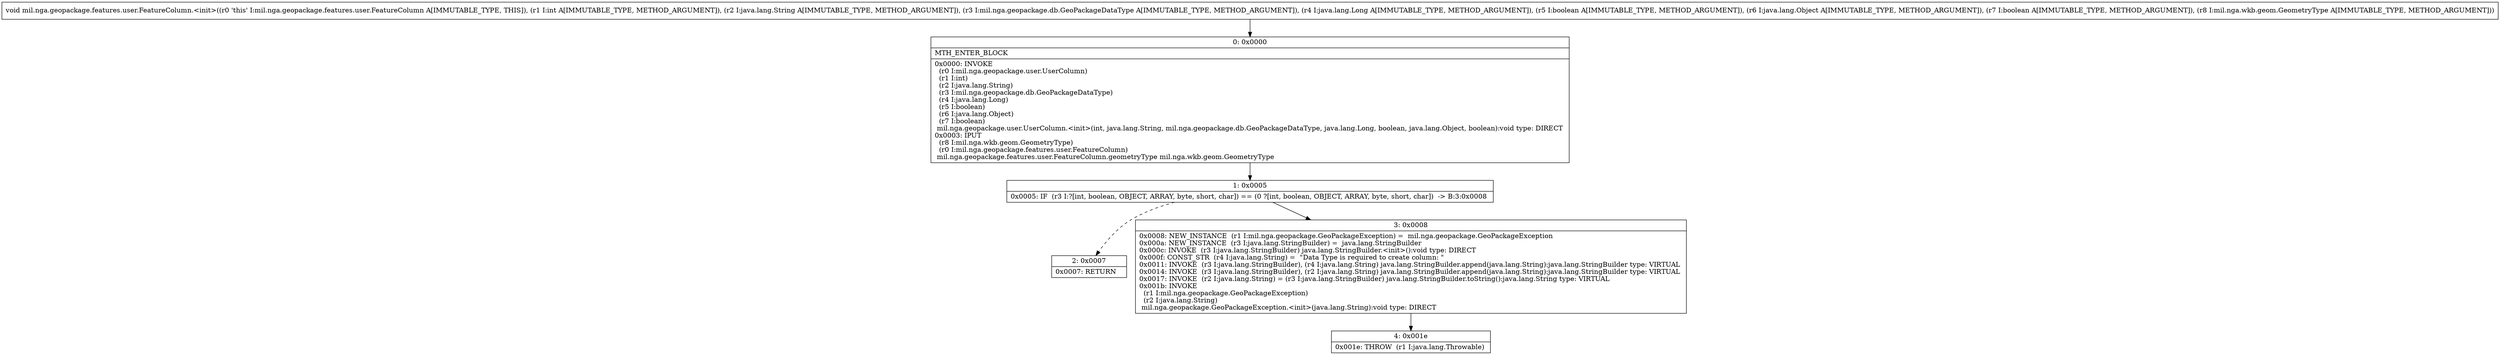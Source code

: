 digraph "CFG formil.nga.geopackage.features.user.FeatureColumn.\<init\>(ILjava\/lang\/String;Lmil\/nga\/geopackage\/db\/GeoPackageDataType;Ljava\/lang\/Long;ZLjava\/lang\/Object;ZLmil\/nga\/wkb\/geom\/GeometryType;)V" {
Node_0 [shape=record,label="{0\:\ 0x0000|MTH_ENTER_BLOCK\l|0x0000: INVOKE  \l  (r0 I:mil.nga.geopackage.user.UserColumn)\l  (r1 I:int)\l  (r2 I:java.lang.String)\l  (r3 I:mil.nga.geopackage.db.GeoPackageDataType)\l  (r4 I:java.lang.Long)\l  (r5 I:boolean)\l  (r6 I:java.lang.Object)\l  (r7 I:boolean)\l mil.nga.geopackage.user.UserColumn.\<init\>(int, java.lang.String, mil.nga.geopackage.db.GeoPackageDataType, java.lang.Long, boolean, java.lang.Object, boolean):void type: DIRECT \l0x0003: IPUT  \l  (r8 I:mil.nga.wkb.geom.GeometryType)\l  (r0 I:mil.nga.geopackage.features.user.FeatureColumn)\l mil.nga.geopackage.features.user.FeatureColumn.geometryType mil.nga.wkb.geom.GeometryType \l}"];
Node_1 [shape=record,label="{1\:\ 0x0005|0x0005: IF  (r3 I:?[int, boolean, OBJECT, ARRAY, byte, short, char]) == (0 ?[int, boolean, OBJECT, ARRAY, byte, short, char])  \-\> B:3:0x0008 \l}"];
Node_2 [shape=record,label="{2\:\ 0x0007|0x0007: RETURN   \l}"];
Node_3 [shape=record,label="{3\:\ 0x0008|0x0008: NEW_INSTANCE  (r1 I:mil.nga.geopackage.GeoPackageException) =  mil.nga.geopackage.GeoPackageException \l0x000a: NEW_INSTANCE  (r3 I:java.lang.StringBuilder) =  java.lang.StringBuilder \l0x000c: INVOKE  (r3 I:java.lang.StringBuilder) java.lang.StringBuilder.\<init\>():void type: DIRECT \l0x000f: CONST_STR  (r4 I:java.lang.String) =  \"Data Type is required to create column: \" \l0x0011: INVOKE  (r3 I:java.lang.StringBuilder), (r4 I:java.lang.String) java.lang.StringBuilder.append(java.lang.String):java.lang.StringBuilder type: VIRTUAL \l0x0014: INVOKE  (r3 I:java.lang.StringBuilder), (r2 I:java.lang.String) java.lang.StringBuilder.append(java.lang.String):java.lang.StringBuilder type: VIRTUAL \l0x0017: INVOKE  (r2 I:java.lang.String) = (r3 I:java.lang.StringBuilder) java.lang.StringBuilder.toString():java.lang.String type: VIRTUAL \l0x001b: INVOKE  \l  (r1 I:mil.nga.geopackage.GeoPackageException)\l  (r2 I:java.lang.String)\l mil.nga.geopackage.GeoPackageException.\<init\>(java.lang.String):void type: DIRECT \l}"];
Node_4 [shape=record,label="{4\:\ 0x001e|0x001e: THROW  (r1 I:java.lang.Throwable) \l}"];
MethodNode[shape=record,label="{void mil.nga.geopackage.features.user.FeatureColumn.\<init\>((r0 'this' I:mil.nga.geopackage.features.user.FeatureColumn A[IMMUTABLE_TYPE, THIS]), (r1 I:int A[IMMUTABLE_TYPE, METHOD_ARGUMENT]), (r2 I:java.lang.String A[IMMUTABLE_TYPE, METHOD_ARGUMENT]), (r3 I:mil.nga.geopackage.db.GeoPackageDataType A[IMMUTABLE_TYPE, METHOD_ARGUMENT]), (r4 I:java.lang.Long A[IMMUTABLE_TYPE, METHOD_ARGUMENT]), (r5 I:boolean A[IMMUTABLE_TYPE, METHOD_ARGUMENT]), (r6 I:java.lang.Object A[IMMUTABLE_TYPE, METHOD_ARGUMENT]), (r7 I:boolean A[IMMUTABLE_TYPE, METHOD_ARGUMENT]), (r8 I:mil.nga.wkb.geom.GeometryType A[IMMUTABLE_TYPE, METHOD_ARGUMENT])) }"];
MethodNode -> Node_0;
Node_0 -> Node_1;
Node_1 -> Node_2[style=dashed];
Node_1 -> Node_3;
Node_3 -> Node_4;
}

